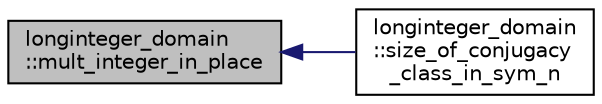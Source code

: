 digraph "longinteger_domain::mult_integer_in_place"
{
  edge [fontname="Helvetica",fontsize="10",labelfontname="Helvetica",labelfontsize="10"];
  node [fontname="Helvetica",fontsize="10",shape=record];
  rankdir="LR";
  Node536 [label="longinteger_domain\l::mult_integer_in_place",height=0.2,width=0.4,color="black", fillcolor="grey75", style="filled", fontcolor="black"];
  Node536 -> Node537 [dir="back",color="midnightblue",fontsize="10",style="solid",fontname="Helvetica"];
  Node537 [label="longinteger_domain\l::size_of_conjugacy\l_class_in_sym_n",height=0.2,width=0.4,color="black", fillcolor="white", style="filled",URL="$d2/d7a/classlonginteger__domain.html#aa82a43461e68d34733b1d58cce5a5505"];
}
